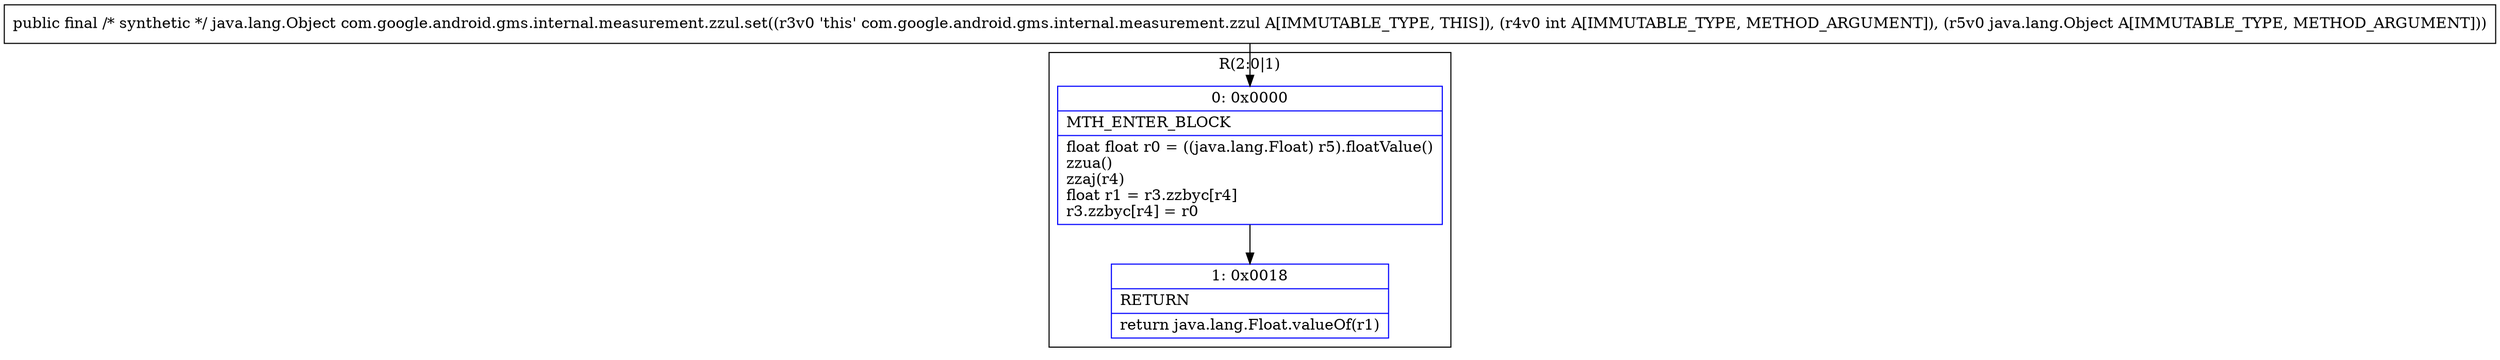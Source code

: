 digraph "CFG forcom.google.android.gms.internal.measurement.zzul.set(ILjava\/lang\/Object;)Ljava\/lang\/Object;" {
subgraph cluster_Region_714238455 {
label = "R(2:0|1)";
node [shape=record,color=blue];
Node_0 [shape=record,label="{0\:\ 0x0000|MTH_ENTER_BLOCK\l|float float r0 = ((java.lang.Float) r5).floatValue()\lzzua()\lzzaj(r4)\lfloat r1 = r3.zzbyc[r4]\lr3.zzbyc[r4] = r0\l}"];
Node_1 [shape=record,label="{1\:\ 0x0018|RETURN\l|return java.lang.Float.valueOf(r1)\l}"];
}
MethodNode[shape=record,label="{public final \/* synthetic *\/ java.lang.Object com.google.android.gms.internal.measurement.zzul.set((r3v0 'this' com.google.android.gms.internal.measurement.zzul A[IMMUTABLE_TYPE, THIS]), (r4v0 int A[IMMUTABLE_TYPE, METHOD_ARGUMENT]), (r5v0 java.lang.Object A[IMMUTABLE_TYPE, METHOD_ARGUMENT])) }"];
MethodNode -> Node_0;
Node_0 -> Node_1;
}

